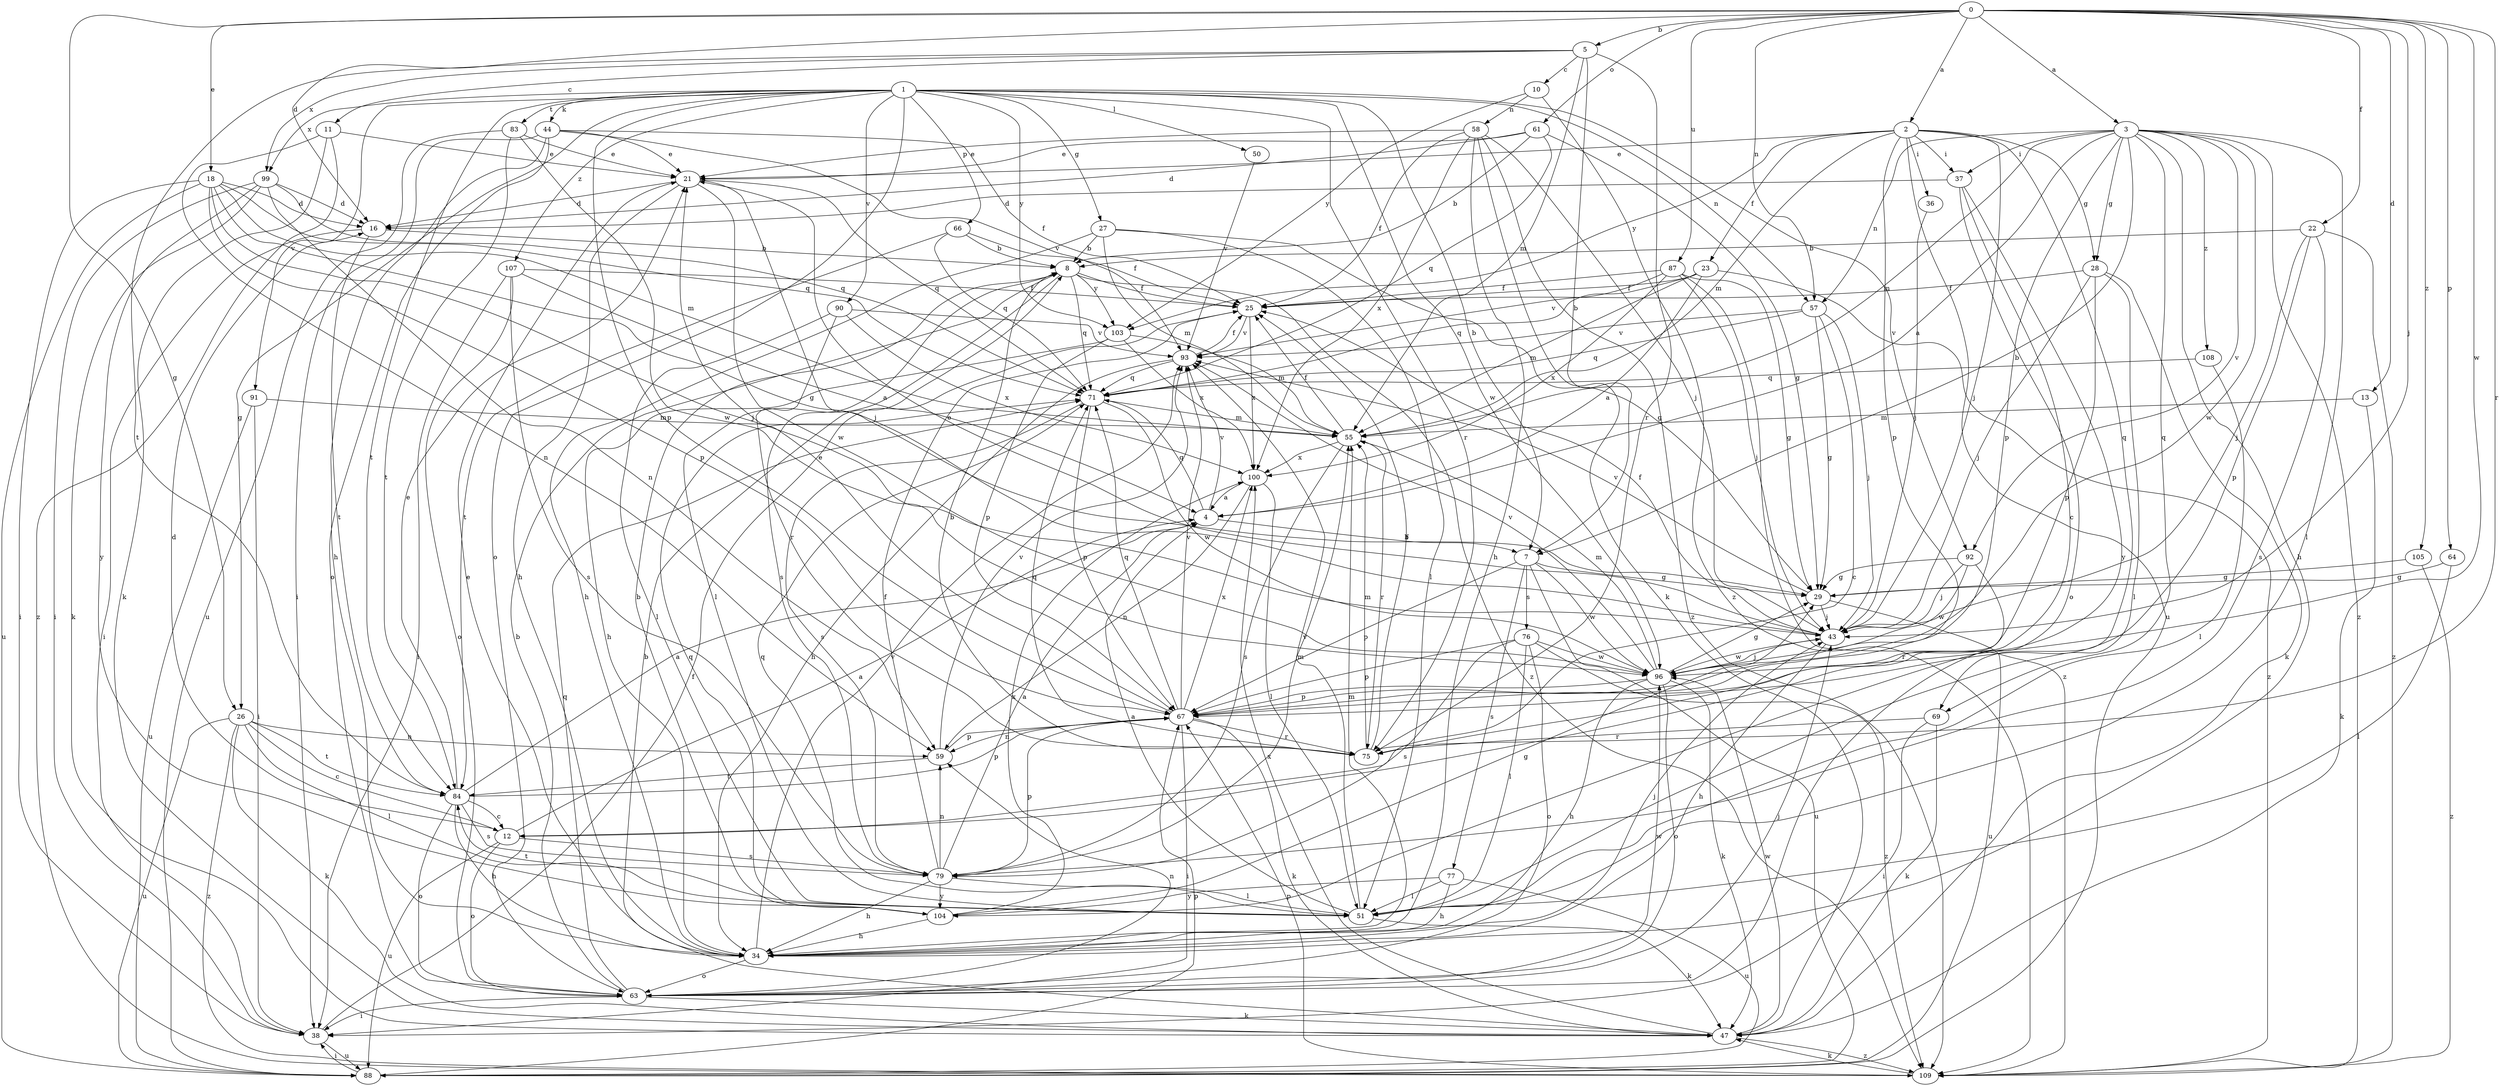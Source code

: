 strict digraph  {
0;
1;
2;
3;
4;
5;
7;
8;
10;
11;
12;
13;
16;
18;
21;
22;
23;
25;
26;
27;
28;
29;
34;
36;
37;
38;
43;
44;
47;
50;
51;
55;
57;
58;
59;
61;
63;
64;
66;
67;
69;
71;
75;
76;
77;
79;
83;
84;
87;
88;
90;
91;
92;
93;
96;
99;
100;
103;
104;
105;
107;
108;
109;
0 -> 2  [label=a];
0 -> 3  [label=a];
0 -> 5  [label=b];
0 -> 13  [label=d];
0 -> 16  [label=d];
0 -> 18  [label=e];
0 -> 22  [label=f];
0 -> 26  [label=g];
0 -> 43  [label=j];
0 -> 57  [label=n];
0 -> 61  [label=o];
0 -> 64  [label=p];
0 -> 75  [label=r];
0 -> 87  [label=u];
0 -> 96  [label=w];
0 -> 105  [label=z];
1 -> 7  [label=b];
1 -> 26  [label=g];
1 -> 27  [label=g];
1 -> 44  [label=k];
1 -> 50  [label=l];
1 -> 57  [label=n];
1 -> 63  [label=o];
1 -> 66  [label=p];
1 -> 67  [label=p];
1 -> 75  [label=r];
1 -> 83  [label=t];
1 -> 84  [label=t];
1 -> 90  [label=v];
1 -> 91  [label=v];
1 -> 92  [label=v];
1 -> 96  [label=w];
1 -> 99  [label=x];
1 -> 103  [label=y];
1 -> 107  [label=z];
2 -> 21  [label=e];
2 -> 23  [label=f];
2 -> 28  [label=g];
2 -> 36  [label=i];
2 -> 37  [label=i];
2 -> 43  [label=j];
2 -> 55  [label=m];
2 -> 67  [label=p];
2 -> 69  [label=q];
2 -> 88  [label=u];
2 -> 103  [label=y];
3 -> 4  [label=a];
3 -> 7  [label=b];
3 -> 28  [label=g];
3 -> 34  [label=h];
3 -> 37  [label=i];
3 -> 51  [label=l];
3 -> 55  [label=m];
3 -> 57  [label=n];
3 -> 67  [label=p];
3 -> 69  [label=q];
3 -> 92  [label=v];
3 -> 96  [label=w];
3 -> 108  [label=z];
3 -> 109  [label=z];
4 -> 7  [label=b];
4 -> 71  [label=q];
4 -> 93  [label=v];
5 -> 7  [label=b];
5 -> 10  [label=c];
5 -> 11  [label=c];
5 -> 55  [label=m];
5 -> 75  [label=r];
5 -> 84  [label=t];
5 -> 99  [label=x];
7 -> 29  [label=g];
7 -> 67  [label=p];
7 -> 76  [label=s];
7 -> 77  [label=s];
7 -> 88  [label=u];
7 -> 96  [label=w];
8 -> 25  [label=f];
8 -> 51  [label=l];
8 -> 71  [label=q];
8 -> 79  [label=s];
8 -> 103  [label=y];
8 -> 109  [label=z];
10 -> 58  [label=n];
10 -> 103  [label=y];
10 -> 109  [label=z];
11 -> 21  [label=e];
11 -> 47  [label=k];
11 -> 59  [label=n];
11 -> 109  [label=z];
12 -> 4  [label=a];
12 -> 16  [label=d];
12 -> 63  [label=o];
12 -> 79  [label=s];
12 -> 88  [label=u];
13 -> 47  [label=k];
13 -> 55  [label=m];
16 -> 8  [label=b];
16 -> 38  [label=i];
16 -> 84  [label=t];
18 -> 16  [label=d];
18 -> 29  [label=g];
18 -> 38  [label=i];
18 -> 43  [label=j];
18 -> 55  [label=m];
18 -> 67  [label=p];
18 -> 71  [label=q];
18 -> 88  [label=u];
21 -> 16  [label=d];
21 -> 34  [label=h];
21 -> 43  [label=j];
21 -> 71  [label=q];
21 -> 96  [label=w];
22 -> 8  [label=b];
22 -> 43  [label=j];
22 -> 67  [label=p];
22 -> 79  [label=s];
22 -> 109  [label=z];
23 -> 4  [label=a];
23 -> 25  [label=f];
23 -> 55  [label=m];
23 -> 71  [label=q];
23 -> 109  [label=z];
25 -> 93  [label=v];
25 -> 100  [label=x];
26 -> 12  [label=c];
26 -> 47  [label=k];
26 -> 51  [label=l];
26 -> 59  [label=n];
26 -> 84  [label=t];
26 -> 88  [label=u];
26 -> 109  [label=z];
27 -> 8  [label=b];
27 -> 29  [label=g];
27 -> 34  [label=h];
27 -> 51  [label=l];
27 -> 55  [label=m];
28 -> 25  [label=f];
28 -> 43  [label=j];
28 -> 47  [label=k];
28 -> 51  [label=l];
28 -> 67  [label=p];
29 -> 43  [label=j];
29 -> 88  [label=u];
29 -> 93  [label=v];
34 -> 21  [label=e];
34 -> 43  [label=j];
34 -> 55  [label=m];
34 -> 63  [label=o];
34 -> 93  [label=v];
36 -> 43  [label=j];
37 -> 12  [label=c];
37 -> 16  [label=d];
37 -> 63  [label=o];
37 -> 104  [label=y];
38 -> 25  [label=f];
38 -> 88  [label=u];
43 -> 21  [label=e];
43 -> 25  [label=f];
43 -> 34  [label=h];
43 -> 96  [label=w];
44 -> 21  [label=e];
44 -> 25  [label=f];
44 -> 34  [label=h];
44 -> 38  [label=i];
44 -> 63  [label=o];
44 -> 93  [label=v];
47 -> 8  [label=b];
47 -> 96  [label=w];
47 -> 100  [label=x];
47 -> 109  [label=z];
50 -> 93  [label=v];
51 -> 4  [label=a];
51 -> 47  [label=k];
51 -> 71  [label=q];
51 -> 84  [label=t];
51 -> 93  [label=v];
55 -> 25  [label=f];
55 -> 75  [label=r];
55 -> 79  [label=s];
55 -> 100  [label=x];
57 -> 12  [label=c];
57 -> 29  [label=g];
57 -> 43  [label=j];
57 -> 71  [label=q];
57 -> 93  [label=v];
58 -> 21  [label=e];
58 -> 25  [label=f];
58 -> 34  [label=h];
58 -> 43  [label=j];
58 -> 47  [label=k];
58 -> 100  [label=x];
58 -> 109  [label=z];
59 -> 67  [label=p];
59 -> 84  [label=t];
59 -> 93  [label=v];
61 -> 8  [label=b];
61 -> 16  [label=d];
61 -> 21  [label=e];
61 -> 29  [label=g];
61 -> 71  [label=q];
63 -> 8  [label=b];
63 -> 38  [label=i];
63 -> 43  [label=j];
63 -> 47  [label=k];
63 -> 59  [label=n];
63 -> 71  [label=q];
63 -> 96  [label=w];
64 -> 29  [label=g];
64 -> 51  [label=l];
66 -> 8  [label=b];
66 -> 25  [label=f];
66 -> 71  [label=q];
66 -> 84  [label=t];
67 -> 21  [label=e];
67 -> 38  [label=i];
67 -> 47  [label=k];
67 -> 59  [label=n];
67 -> 71  [label=q];
67 -> 75  [label=r];
67 -> 93  [label=v];
67 -> 100  [label=x];
69 -> 38  [label=i];
69 -> 47  [label=k];
69 -> 75  [label=r];
71 -> 55  [label=m];
71 -> 67  [label=p];
71 -> 79  [label=s];
71 -> 96  [label=w];
75 -> 8  [label=b];
75 -> 25  [label=f];
75 -> 55  [label=m];
75 -> 71  [label=q];
76 -> 51  [label=l];
76 -> 63  [label=o];
76 -> 67  [label=p];
76 -> 79  [label=s];
76 -> 96  [label=w];
76 -> 109  [label=z];
77 -> 34  [label=h];
77 -> 51  [label=l];
77 -> 88  [label=u];
77 -> 104  [label=y];
79 -> 4  [label=a];
79 -> 25  [label=f];
79 -> 34  [label=h];
79 -> 51  [label=l];
79 -> 55  [label=m];
79 -> 59  [label=n];
79 -> 67  [label=p];
79 -> 104  [label=y];
83 -> 21  [label=e];
83 -> 84  [label=t];
83 -> 88  [label=u];
83 -> 96  [label=w];
84 -> 4  [label=a];
84 -> 12  [label=c];
84 -> 21  [label=e];
84 -> 34  [label=h];
84 -> 63  [label=o];
84 -> 67  [label=p];
84 -> 79  [label=s];
87 -> 25  [label=f];
87 -> 29  [label=g];
87 -> 43  [label=j];
87 -> 93  [label=v];
87 -> 100  [label=x];
87 -> 109  [label=z];
88 -> 38  [label=i];
88 -> 67  [label=p];
90 -> 51  [label=l];
90 -> 75  [label=r];
90 -> 93  [label=v];
90 -> 100  [label=x];
91 -> 38  [label=i];
91 -> 55  [label=m];
91 -> 88  [label=u];
92 -> 29  [label=g];
92 -> 43  [label=j];
92 -> 75  [label=r];
92 -> 96  [label=w];
93 -> 25  [label=f];
93 -> 34  [label=h];
93 -> 71  [label=q];
96 -> 29  [label=g];
96 -> 34  [label=h];
96 -> 43  [label=j];
96 -> 47  [label=k];
96 -> 55  [label=m];
96 -> 63  [label=o];
96 -> 67  [label=p];
96 -> 93  [label=v];
99 -> 16  [label=d];
99 -> 38  [label=i];
99 -> 47  [label=k];
99 -> 59  [label=n];
99 -> 71  [label=q];
99 -> 104  [label=y];
100 -> 4  [label=a];
100 -> 51  [label=l];
100 -> 59  [label=n];
103 -> 34  [label=h];
103 -> 55  [label=m];
103 -> 67  [label=p];
103 -> 100  [label=x];
104 -> 8  [label=b];
104 -> 29  [label=g];
104 -> 34  [label=h];
104 -> 71  [label=q];
104 -> 100  [label=x];
105 -> 29  [label=g];
105 -> 109  [label=z];
107 -> 4  [label=a];
107 -> 25  [label=f];
107 -> 38  [label=i];
107 -> 63  [label=o];
107 -> 79  [label=s];
108 -> 51  [label=l];
108 -> 71  [label=q];
109 -> 47  [label=k];
109 -> 67  [label=p];
}
